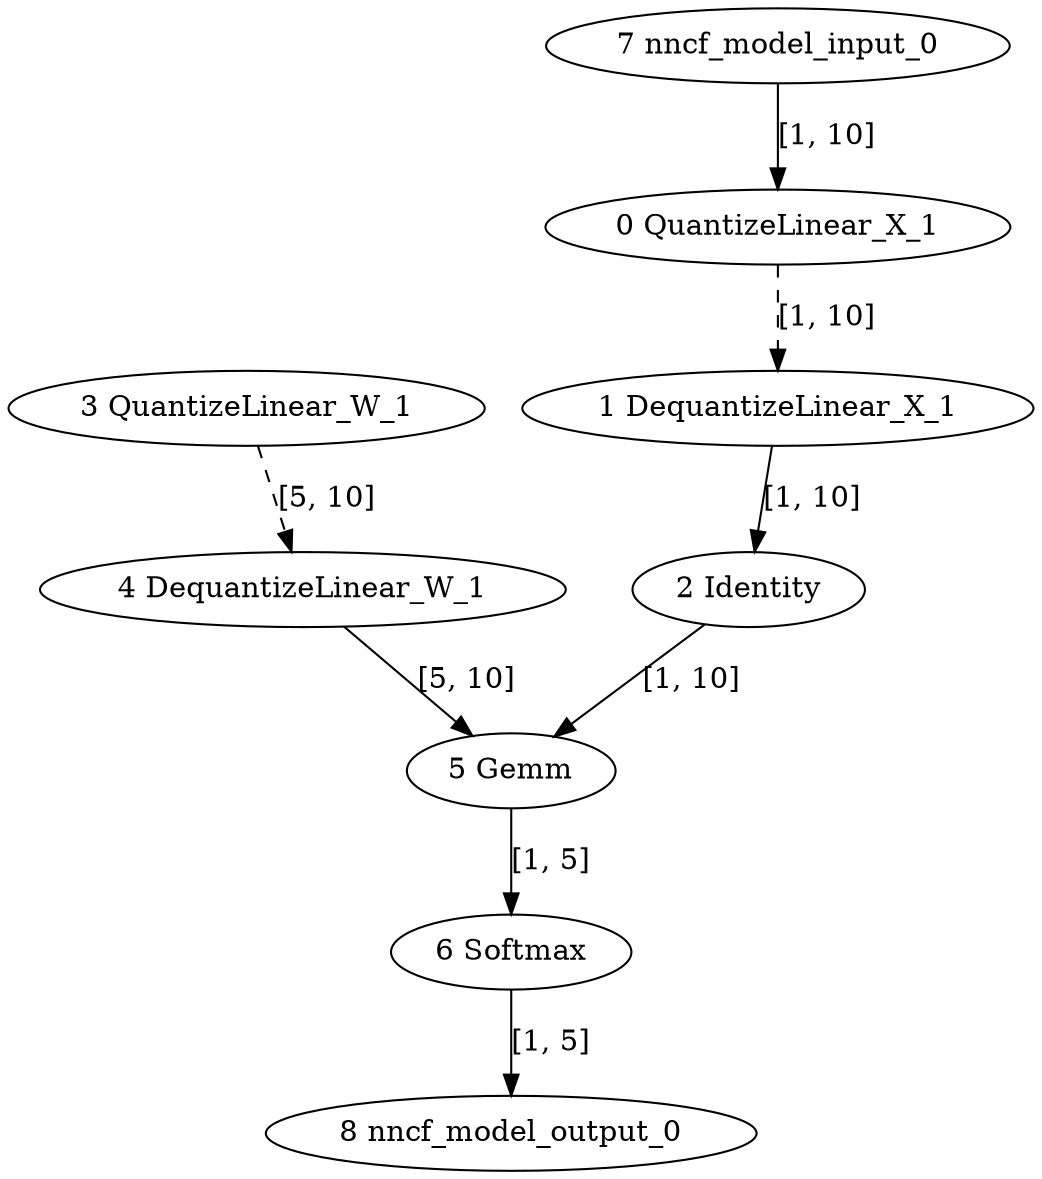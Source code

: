 strict digraph  {
"0 QuantizeLinear_X_1" [id=0, type=QuantizeLinear];
"1 DequantizeLinear_X_1" [id=1, type=DequantizeLinear];
"2 Identity" [id=2, type=Identity];
"3 QuantizeLinear_W_1" [id=3, type=QuantizeLinear];
"4 DequantizeLinear_W_1" [id=4, type=DequantizeLinear];
"5 Gemm" [id=5, type=Gemm];
"6 Softmax" [id=6, type=Softmax];
"7 nncf_model_input_0" [id=7, type=nncf_model_input];
"8 nncf_model_output_0" [id=8, type=nncf_model_output];
"0 QuantizeLinear_X_1" -> "1 DequantizeLinear_X_1"  [label="[1, 10]", style=dashed];
"1 DequantizeLinear_X_1" -> "2 Identity"  [label="[1, 10]", style=solid];
"2 Identity" -> "5 Gemm"  [label="[1, 10]", style=solid];
"3 QuantizeLinear_W_1" -> "4 DequantizeLinear_W_1"  [label="[5, 10]", style=dashed];
"4 DequantizeLinear_W_1" -> "5 Gemm"  [label="[5, 10]", style=solid];
"5 Gemm" -> "6 Softmax"  [label="[1, 5]", style=solid];
"6 Softmax" -> "8 nncf_model_output_0"  [label="[1, 5]", style=solid];
"7 nncf_model_input_0" -> "0 QuantizeLinear_X_1"  [label="[1, 10]", style=solid];
}
